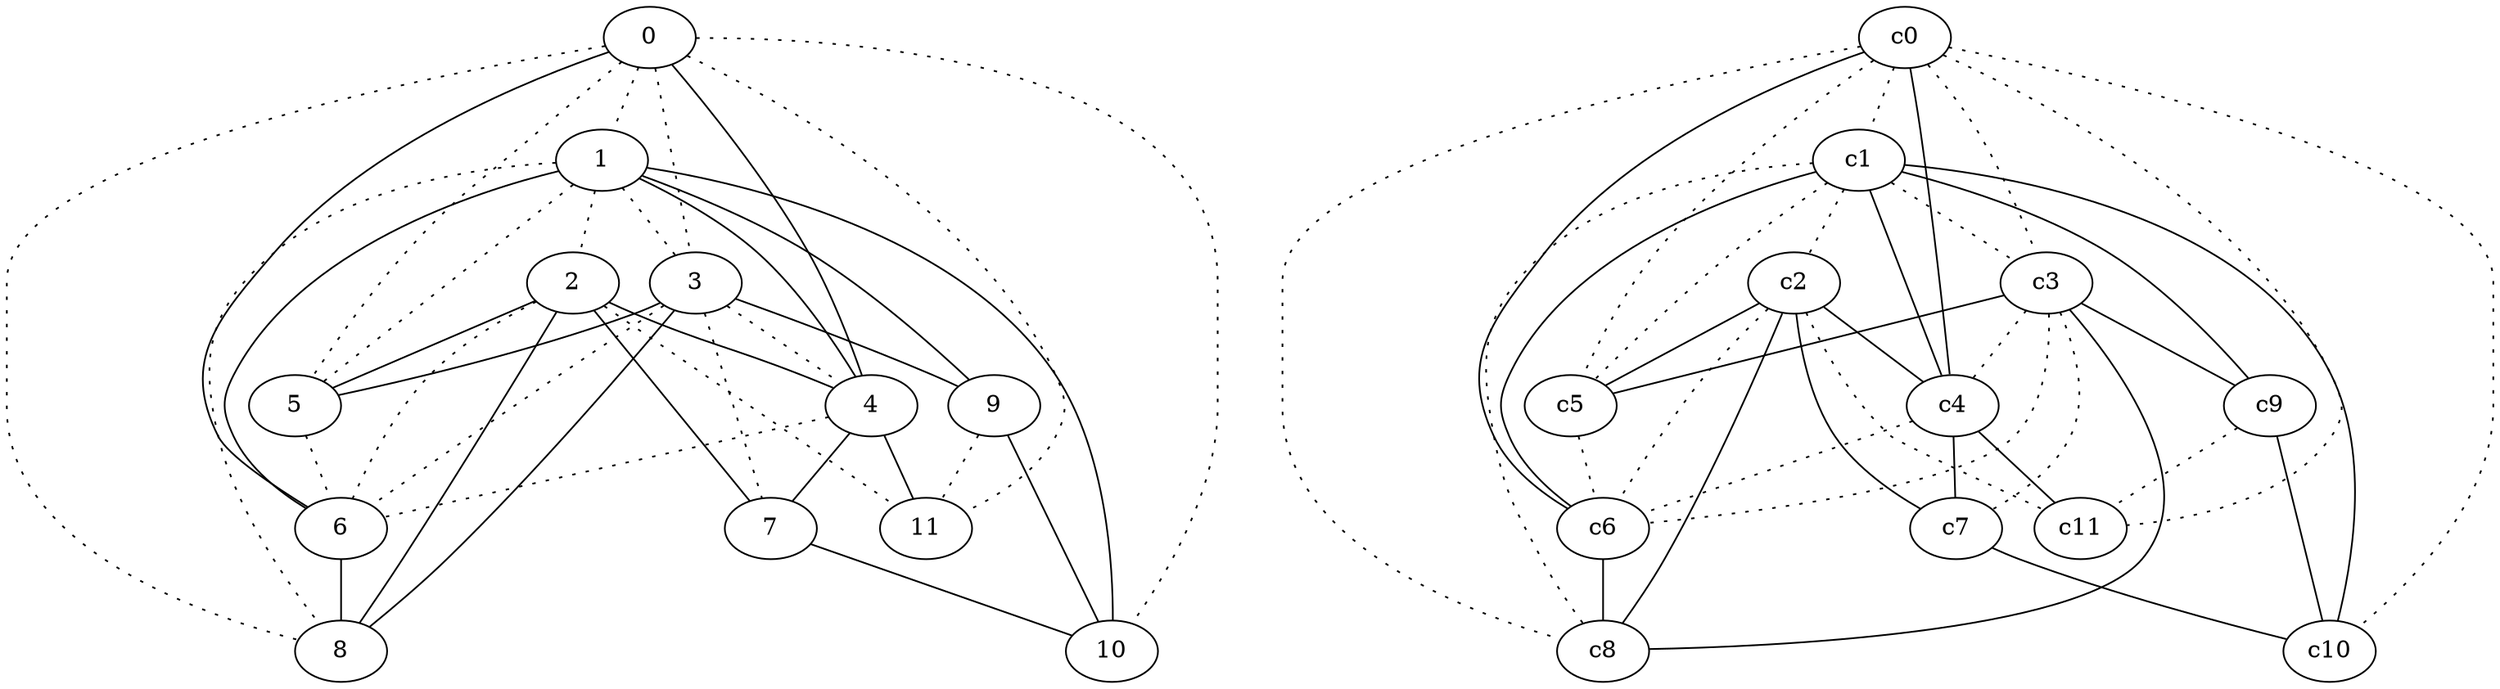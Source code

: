 graph {
a0[label=0];
a1[label=1];
a2[label=2];
a3[label=3];
a4[label=4];
a5[label=5];
a6[label=6];
a7[label=7];
a8[label=8];
a9[label=9];
a10[label=10];
a11[label=11];
a0 -- a1 [style=dotted];
a0 -- a3 [style=dotted];
a0 -- a4;
a0 -- a5 [style=dotted];
a0 -- a6;
a0 -- a8 [style=dotted];
a0 -- a10 [style=dotted];
a0 -- a11 [style=dotted];
a1 -- a2 [style=dotted];
a1 -- a3 [style=dotted];
a1 -- a4;
a1 -- a5 [style=dotted];
a1 -- a6;
a1 -- a8 [style=dotted];
a1 -- a9;
a1 -- a10;
a2 -- a4;
a2 -- a5;
a2 -- a6 [style=dotted];
a2 -- a7;
a2 -- a8;
a2 -- a11 [style=dotted];
a3 -- a4 [style=dotted];
a3 -- a5;
a3 -- a6 [style=dotted];
a3 -- a7 [style=dotted];
a3 -- a8;
a3 -- a9;
a4 -- a6 [style=dotted];
a4 -- a7;
a4 -- a11;
a5 -- a6 [style=dotted];
a6 -- a8;
a7 -- a10;
a9 -- a10;
a9 -- a11 [style=dotted];
c0 -- c1 [style=dotted];
c0 -- c3 [style=dotted];
c0 -- c4;
c0 -- c5 [style=dotted];
c0 -- c6;
c0 -- c8 [style=dotted];
c0 -- c10 [style=dotted];
c0 -- c11 [style=dotted];
c1 -- c2 [style=dotted];
c1 -- c3 [style=dotted];
c1 -- c4;
c1 -- c5 [style=dotted];
c1 -- c6;
c1 -- c8 [style=dotted];
c1 -- c9;
c1 -- c10;
c2 -- c4;
c2 -- c5;
c2 -- c6 [style=dotted];
c2 -- c7;
c2 -- c8;
c2 -- c11 [style=dotted];
c3 -- c4 [style=dotted];
c3 -- c5;
c3 -- c6 [style=dotted];
c3 -- c7 [style=dotted];
c3 -- c8;
c3 -- c9;
c4 -- c6 [style=dotted];
c4 -- c7;
c4 -- c11;
c5 -- c6 [style=dotted];
c6 -- c8;
c7 -- c10;
c9 -- c10;
c9 -- c11 [style=dotted];
}
